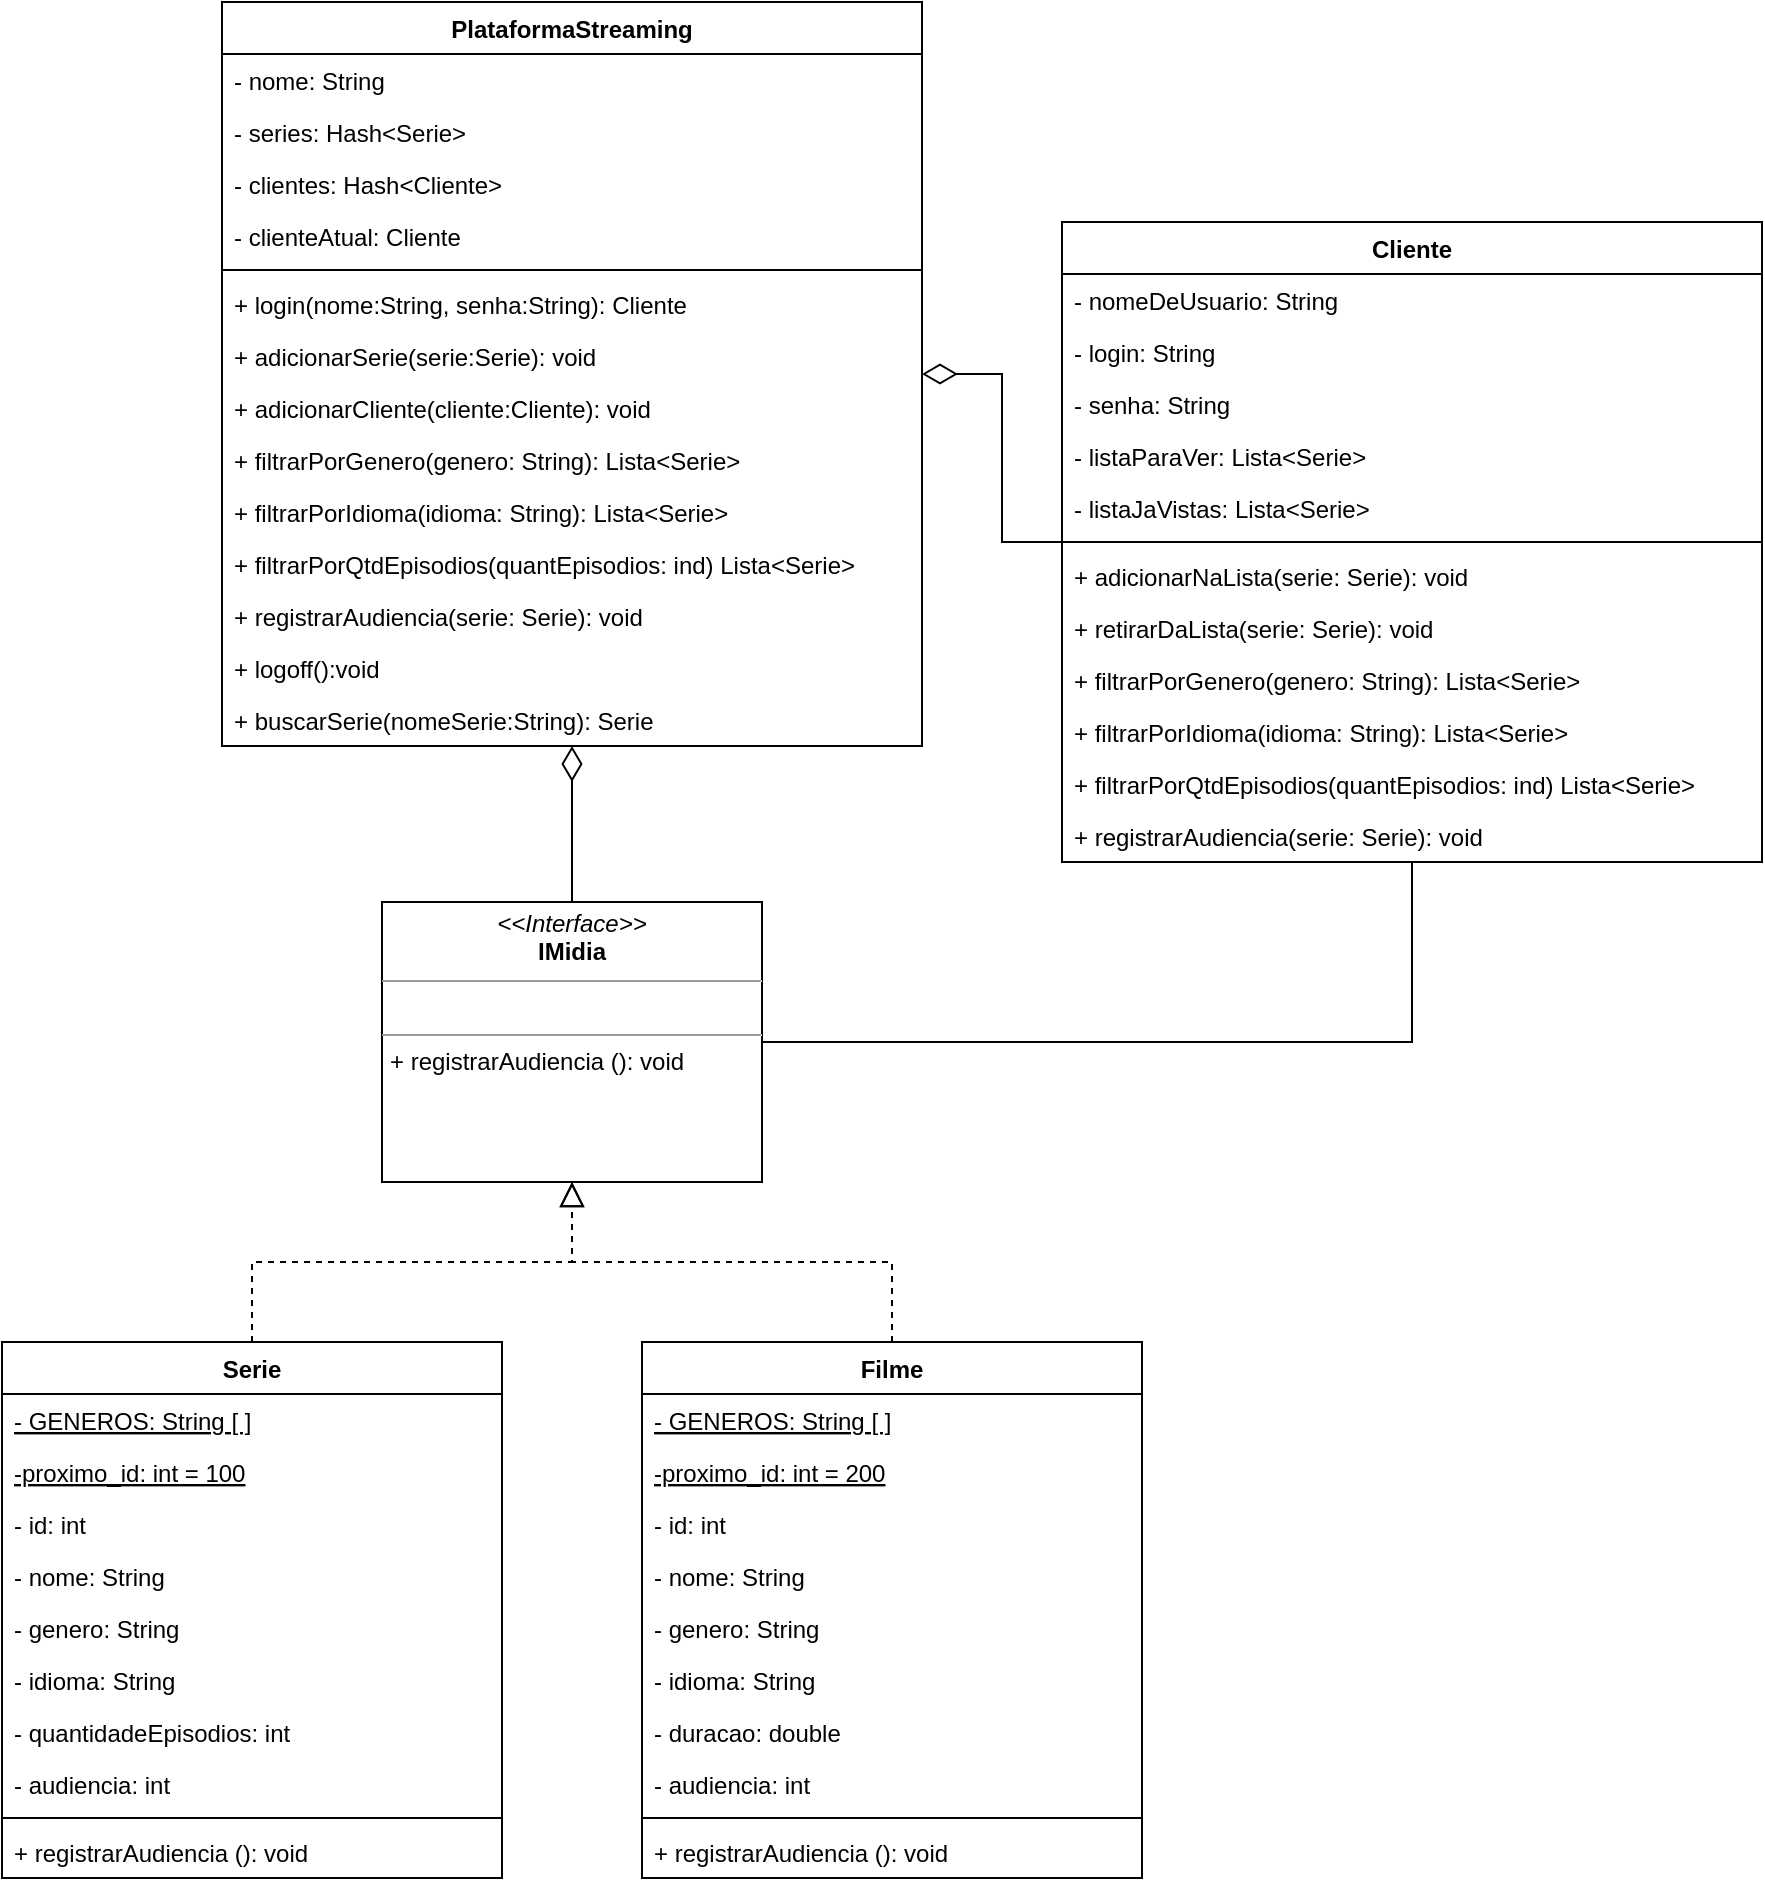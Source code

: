 <mxfile version="21.2.8" type="device">
  <diagram id="50cI8-ufThc3YRiq_WAF" name="Página-1">
    <mxGraphModel dx="1315" dy="690" grid="1" gridSize="10" guides="1" tooltips="1" connect="1" arrows="1" fold="1" page="0" pageScale="1" pageWidth="827" pageHeight="1169" math="0" shadow="0">
      <root>
        <mxCell id="0" />
        <mxCell id="1" parent="0" />
        <mxCell id="WbZRABQQN3d2FCPdhamX-61" style="edgeStyle=orthogonalEdgeStyle;rounded=0;orthogonalLoop=1;jettySize=auto;html=1;endArrow=block;endFill=0;endSize=10;dashed=1;" edge="1" parent="1" source="2" target="WbZRABQQN3d2FCPdhamX-45">
          <mxGeometry relative="1" as="geometry" />
        </mxCell>
        <mxCell id="2" value="Serie" style="swimlane;fontStyle=1;align=center;verticalAlign=top;childLayout=stackLayout;horizontal=1;startSize=26;horizontalStack=0;resizeParent=1;resizeParentMax=0;resizeLast=0;collapsible=1;marginBottom=0;labelBackgroundColor=none;gradientColor=none;swimlaneFillColor=default;" parent="1" vertex="1">
          <mxGeometry x="-100" y="820" width="250" height="268" as="geometry" />
        </mxCell>
        <mxCell id="3" value="- GENEROS: String [ ]" style="text;strokeColor=none;fillColor=none;align=left;verticalAlign=top;spacingLeft=4;spacingRight=4;overflow=hidden;rotatable=0;points=[[0,0.5],[1,0.5]];portConstraint=eastwest;fontStyle=4" parent="2" vertex="1">
          <mxGeometry y="26" width="250" height="26" as="geometry" />
        </mxCell>
        <mxCell id="WbZRABQQN3d2FCPdhamX-65" value="-proximo_id: int = 100" style="text;strokeColor=none;fillColor=none;align=left;verticalAlign=top;spacingLeft=4;spacingRight=4;overflow=hidden;rotatable=0;points=[[0,0.5],[1,0.5]];portConstraint=eastwest;fontStyle=4" vertex="1" parent="2">
          <mxGeometry y="52" width="250" height="26" as="geometry" />
        </mxCell>
        <mxCell id="91NbNaNSou3BtbbwuDKC-45" value="- id: int" style="text;strokeColor=none;fillColor=none;align=left;verticalAlign=top;spacingLeft=4;spacingRight=4;overflow=hidden;rotatable=0;points=[[0,0.5],[1,0.5]];portConstraint=eastwest;" parent="2" vertex="1">
          <mxGeometry y="78" width="250" height="26" as="geometry" />
        </mxCell>
        <mxCell id="11" value="- nome: String" style="text;strokeColor=none;fillColor=none;align=left;verticalAlign=top;spacingLeft=4;spacingRight=4;overflow=hidden;rotatable=0;points=[[0,0.5],[1,0.5]];portConstraint=eastwest;" parent="2" vertex="1">
          <mxGeometry y="104" width="250" height="26" as="geometry" />
        </mxCell>
        <mxCell id="10" value="- genero: String" style="text;strokeColor=none;fillColor=none;align=left;verticalAlign=top;spacingLeft=4;spacingRight=4;overflow=hidden;rotatable=0;points=[[0,0.5],[1,0.5]];portConstraint=eastwest;" parent="2" vertex="1">
          <mxGeometry y="130" width="250" height="26" as="geometry" />
        </mxCell>
        <mxCell id="9" value="- idioma: String" style="text;strokeColor=none;fillColor=none;align=left;verticalAlign=top;spacingLeft=4;spacingRight=4;overflow=hidden;rotatable=0;points=[[0,0.5],[1,0.5]];portConstraint=eastwest;" parent="2" vertex="1">
          <mxGeometry y="156" width="250" height="26" as="geometry" />
        </mxCell>
        <mxCell id="8" value="- quantidadeEpisodios: int" style="text;strokeColor=none;fillColor=none;align=left;verticalAlign=top;spacingLeft=4;spacingRight=4;overflow=hidden;rotatable=0;points=[[0,0.5],[1,0.5]];portConstraint=eastwest;" parent="2" vertex="1">
          <mxGeometry y="182" width="250" height="26" as="geometry" />
        </mxCell>
        <mxCell id="7" value="- audiencia: int" style="text;strokeColor=none;fillColor=none;align=left;verticalAlign=top;spacingLeft=4;spacingRight=4;overflow=hidden;rotatable=0;points=[[0,0.5],[1,0.5]];portConstraint=eastwest;" parent="2" vertex="1">
          <mxGeometry y="208" width="250" height="26" as="geometry" />
        </mxCell>
        <mxCell id="4" value="" style="line;strokeWidth=1;fillColor=none;align=left;verticalAlign=middle;spacingTop=-1;spacingLeft=3;spacingRight=3;rotatable=0;labelPosition=right;points=[];portConstraint=eastwest;strokeColor=inherit;" parent="2" vertex="1">
          <mxGeometry y="234" width="250" height="8" as="geometry" />
        </mxCell>
        <mxCell id="5" value="+ registrarAudiencia (): void" style="text;strokeColor=none;fillColor=none;align=left;verticalAlign=top;spacingLeft=4;spacingRight=4;overflow=hidden;rotatable=0;points=[[0,0.5],[1,0.5]];portConstraint=eastwest;" parent="2" vertex="1">
          <mxGeometry y="242" width="250" height="26" as="geometry" />
        </mxCell>
        <mxCell id="WbZRABQQN3d2FCPdhamX-60" style="edgeStyle=orthogonalEdgeStyle;rounded=0;orthogonalLoop=1;jettySize=auto;html=1;endArrow=diamondThin;endFill=0;startSize=15;endSize=15;" edge="1" parent="1" source="12" target="27">
          <mxGeometry relative="1" as="geometry" />
        </mxCell>
        <mxCell id="12" value="Cliente" style="swimlane;fontStyle=1;align=center;verticalAlign=top;childLayout=stackLayout;horizontal=1;startSize=26;horizontalStack=0;resizeParent=1;resizeParentMax=0;resizeLast=0;collapsible=1;marginBottom=0;swimlaneFillColor=default;fillColor=default;strokeColor=default;" parent="1" vertex="1">
          <mxGeometry x="430" y="260" width="350" height="320" as="geometry" />
        </mxCell>
        <mxCell id="13" value="- nomeDeUsuario: String" style="text;strokeColor=none;fillColor=none;align=left;verticalAlign=top;spacingLeft=4;spacingRight=4;overflow=hidden;rotatable=0;points=[[0,0.5],[1,0.5]];portConstraint=eastwest;fontStyle=0" parent="12" vertex="1">
          <mxGeometry y="26" width="350" height="26" as="geometry" />
        </mxCell>
        <mxCell id="45" value="- login: String" style="text;strokeColor=none;fillColor=none;align=left;verticalAlign=top;spacingLeft=4;spacingRight=4;overflow=hidden;rotatable=0;points=[[0,0.5],[1,0.5]];portConstraint=eastwest;" parent="12" vertex="1">
          <mxGeometry y="52" width="350" height="26" as="geometry" />
        </mxCell>
        <mxCell id="14" value="- senha: String" style="text;strokeColor=none;fillColor=none;align=left;verticalAlign=top;spacingLeft=4;spacingRight=4;overflow=hidden;rotatable=0;points=[[0,0.5],[1,0.5]];portConstraint=eastwest;" parent="12" vertex="1">
          <mxGeometry y="78" width="350" height="26" as="geometry" />
        </mxCell>
        <mxCell id="15" value="- listaParaVer: Lista&lt;Serie&gt;" style="text;strokeColor=none;fillColor=none;align=left;verticalAlign=top;spacingLeft=4;spacingRight=4;overflow=hidden;rotatable=0;points=[[0,0.5],[1,0.5]];portConstraint=eastwest;" parent="12" vertex="1">
          <mxGeometry y="104" width="350" height="26" as="geometry" />
        </mxCell>
        <mxCell id="16" value="- listaJaVistas: Lista&lt;Serie&gt;" style="text;strokeColor=none;fillColor=none;align=left;verticalAlign=top;spacingLeft=4;spacingRight=4;overflow=hidden;rotatable=0;points=[[0,0.5],[1,0.5]];portConstraint=eastwest;" parent="12" vertex="1">
          <mxGeometry y="130" width="350" height="26" as="geometry" />
        </mxCell>
        <mxCell id="19" value="" style="line;strokeWidth=1;fillColor=none;align=left;verticalAlign=middle;spacingTop=-1;spacingLeft=3;spacingRight=3;rotatable=0;labelPosition=right;points=[];portConstraint=eastwest;strokeColor=inherit;" parent="12" vertex="1">
          <mxGeometry y="156" width="350" height="8" as="geometry" />
        </mxCell>
        <mxCell id="20" value="+ adicionarNaLista(serie: Serie): void" style="text;strokeColor=none;fillColor=none;align=left;verticalAlign=top;spacingLeft=4;spacingRight=4;overflow=hidden;rotatable=0;points=[[0,0.5],[1,0.5]];portConstraint=eastwest;" parent="12" vertex="1">
          <mxGeometry y="164" width="350" height="26" as="geometry" />
        </mxCell>
        <mxCell id="26" value="+ retirarDaLista(serie: Serie): void" style="text;strokeColor=none;fillColor=none;align=left;verticalAlign=top;spacingLeft=4;spacingRight=4;overflow=hidden;rotatable=0;points=[[0,0.5],[1,0.5]];portConstraint=eastwest;" parent="12" vertex="1">
          <mxGeometry y="190" width="350" height="26" as="geometry" />
        </mxCell>
        <mxCell id="25" value="+ filtrarPorGenero(genero: String): Lista&lt;Serie&gt;" style="text;strokeColor=none;fillColor=none;align=left;verticalAlign=top;spacingLeft=4;spacingRight=4;overflow=hidden;rotatable=0;points=[[0,0.5],[1,0.5]];portConstraint=eastwest;" parent="12" vertex="1">
          <mxGeometry y="216" width="350" height="26" as="geometry" />
        </mxCell>
        <mxCell id="24" value="+ filtrarPorIdioma(idioma: String): Lista&lt;Serie&gt;" style="text;strokeColor=none;fillColor=none;align=left;verticalAlign=top;spacingLeft=4;spacingRight=4;overflow=hidden;rotatable=0;points=[[0,0.5],[1,0.5]];portConstraint=eastwest;" parent="12" vertex="1">
          <mxGeometry y="242" width="350" height="26" as="geometry" />
        </mxCell>
        <mxCell id="23" value="+ filtrarPorQtdEpisodios(quantEpisodios: ind) Lista&lt;Serie&gt;" style="text;strokeColor=none;fillColor=none;align=left;verticalAlign=top;spacingLeft=4;spacingRight=4;overflow=hidden;rotatable=0;points=[[0,0.5],[1,0.5]];portConstraint=eastwest;" parent="12" vertex="1">
          <mxGeometry y="268" width="350" height="26" as="geometry" />
        </mxCell>
        <mxCell id="22" value="+ registrarAudiencia(serie: Serie): void" style="text;strokeColor=none;fillColor=none;align=left;verticalAlign=top;spacingLeft=4;spacingRight=4;overflow=hidden;rotatable=0;points=[[0,0.5],[1,0.5]];portConstraint=eastwest;" parent="12" vertex="1">
          <mxGeometry y="294" width="350" height="26" as="geometry" />
        </mxCell>
        <mxCell id="27" value="PlataformaStreaming" style="swimlane;fontStyle=1;align=center;verticalAlign=top;childLayout=stackLayout;horizontal=1;startSize=26;horizontalStack=0;resizeParent=1;resizeParentMax=0;resizeLast=0;collapsible=1;marginBottom=0;swimlaneFillColor=default;" parent="1" vertex="1">
          <mxGeometry x="10" y="150" width="350" height="372" as="geometry" />
        </mxCell>
        <mxCell id="28" value="- nome: String" style="text;strokeColor=none;fillColor=none;align=left;verticalAlign=top;spacingLeft=4;spacingRight=4;overflow=hidden;rotatable=0;points=[[0,0.5],[1,0.5]];portConstraint=eastwest;fontStyle=0" parent="27" vertex="1">
          <mxGeometry y="26" width="350" height="26" as="geometry" />
        </mxCell>
        <mxCell id="29" value="- series: Hash&lt;Serie&gt;" style="text;strokeColor=none;fillColor=none;align=left;verticalAlign=top;spacingLeft=4;spacingRight=4;overflow=hidden;rotatable=0;points=[[0,0.5],[1,0.5]];portConstraint=eastwest;" parent="27" vertex="1">
          <mxGeometry y="52" width="350" height="26" as="geometry" />
        </mxCell>
        <mxCell id="30" value="- clientes: Hash&lt;Cliente&gt;" style="text;strokeColor=none;fillColor=none;align=left;verticalAlign=top;spacingLeft=4;spacingRight=4;overflow=hidden;rotatable=0;points=[[0,0.5],[1,0.5]];portConstraint=eastwest;" parent="27" vertex="1">
          <mxGeometry y="78" width="350" height="26" as="geometry" />
        </mxCell>
        <mxCell id="31" value="- clienteAtual: Cliente" style="text;strokeColor=none;fillColor=none;align=left;verticalAlign=top;spacingLeft=4;spacingRight=4;overflow=hidden;rotatable=0;points=[[0,0.5],[1,0.5]];portConstraint=eastwest;" parent="27" vertex="1">
          <mxGeometry y="104" width="350" height="26" as="geometry" />
        </mxCell>
        <mxCell id="32" value="" style="line;strokeWidth=1;fillColor=none;align=left;verticalAlign=middle;spacingTop=-1;spacingLeft=3;spacingRight=3;rotatable=0;labelPosition=right;points=[];portConstraint=eastwest;strokeColor=inherit;" parent="27" vertex="1">
          <mxGeometry y="130" width="350" height="8" as="geometry" />
        </mxCell>
        <mxCell id="34" value="+ login(nome:String, senha:String): Cliente" style="text;strokeColor=none;fillColor=none;align=left;verticalAlign=top;spacingLeft=4;spacingRight=4;overflow=hidden;rotatable=0;points=[[0,0.5],[1,0.5]];portConstraint=eastwest;" parent="27" vertex="1">
          <mxGeometry y="138" width="350" height="26" as="geometry" />
        </mxCell>
        <mxCell id="33" value="+ adicionarSerie(serie:Serie): void" style="text;strokeColor=none;fillColor=none;align=left;verticalAlign=top;spacingLeft=4;spacingRight=4;overflow=hidden;rotatable=0;points=[[0,0.5],[1,0.5]];portConstraint=eastwest;" parent="27" vertex="1">
          <mxGeometry y="164" width="350" height="26" as="geometry" />
        </mxCell>
        <mxCell id="35" value="+ adicionarCliente(cliente:Cliente): void" style="text;strokeColor=none;fillColor=none;align=left;verticalAlign=top;spacingLeft=4;spacingRight=4;overflow=hidden;rotatable=0;points=[[0,0.5],[1,0.5]];portConstraint=eastwest;" parent="27" vertex="1">
          <mxGeometry y="190" width="350" height="26" as="geometry" />
        </mxCell>
        <mxCell id="44" value="+ filtrarPorGenero(genero: String): Lista&lt;Serie&gt;" style="text;strokeColor=none;fillColor=none;align=left;verticalAlign=top;spacingLeft=4;spacingRight=4;overflow=hidden;rotatable=0;points=[[0,0.5],[1,0.5]];portConstraint=eastwest;" parent="27" vertex="1">
          <mxGeometry y="216" width="350" height="26" as="geometry" />
        </mxCell>
        <mxCell id="36" value="+ filtrarPorIdioma(idioma: String): Lista&lt;Serie&gt;" style="text;strokeColor=none;fillColor=none;align=left;verticalAlign=top;spacingLeft=4;spacingRight=4;overflow=hidden;rotatable=0;points=[[0,0.5],[1,0.5]];portConstraint=eastwest;" parent="27" vertex="1">
          <mxGeometry y="242" width="350" height="26" as="geometry" />
        </mxCell>
        <mxCell id="37" value="+ filtrarPorQtdEpisodios(quantEpisodios: ind) Lista&lt;Serie&gt;" style="text;strokeColor=none;fillColor=none;align=left;verticalAlign=top;spacingLeft=4;spacingRight=4;overflow=hidden;rotatable=0;points=[[0,0.5],[1,0.5]];portConstraint=eastwest;" parent="27" vertex="1">
          <mxGeometry y="268" width="350" height="26" as="geometry" />
        </mxCell>
        <mxCell id="38" value="+ registrarAudiencia(serie: Serie): void" style="text;strokeColor=none;fillColor=none;align=left;verticalAlign=top;spacingLeft=4;spacingRight=4;overflow=hidden;rotatable=0;points=[[0,0.5],[1,0.5]];portConstraint=eastwest;" parent="27" vertex="1">
          <mxGeometry y="294" width="350" height="26" as="geometry" />
        </mxCell>
        <mxCell id="43" value="+ logoff():void" style="text;strokeColor=none;fillColor=none;align=left;verticalAlign=top;spacingLeft=4;spacingRight=4;overflow=hidden;rotatable=0;points=[[0,0.5],[1,0.5]];portConstraint=eastwest;" parent="27" vertex="1">
          <mxGeometry y="320" width="350" height="26" as="geometry" />
        </mxCell>
        <mxCell id="42" value="+ buscarSerie(nomeSerie:String): Serie" style="text;strokeColor=none;fillColor=none;align=left;verticalAlign=top;spacingLeft=4;spacingRight=4;overflow=hidden;rotatable=0;points=[[0,0.5],[1,0.5]];portConstraint=eastwest;" parent="27" vertex="1">
          <mxGeometry y="346" width="350" height="26" as="geometry" />
        </mxCell>
        <mxCell id="WbZRABQQN3d2FCPdhamX-58" style="edgeStyle=orthogonalEdgeStyle;rounded=0;orthogonalLoop=1;jettySize=auto;html=1;endArrow=diamondThin;endFill=0;startSize=10;endSize=15;" edge="1" parent="1" source="WbZRABQQN3d2FCPdhamX-45" target="27">
          <mxGeometry relative="1" as="geometry" />
        </mxCell>
        <mxCell id="WbZRABQQN3d2FCPdhamX-64" style="edgeStyle=orthogonalEdgeStyle;rounded=0;orthogonalLoop=1;jettySize=auto;html=1;endArrow=none;endFill=0;" edge="1" parent="1" source="WbZRABQQN3d2FCPdhamX-45" target="12">
          <mxGeometry relative="1" as="geometry" />
        </mxCell>
        <mxCell id="WbZRABQQN3d2FCPdhamX-45" value="&lt;p style=&quot;margin:0px;margin-top:4px;text-align:center;&quot;&gt;&lt;i&gt;&amp;lt;&amp;lt;Interface&amp;gt;&amp;gt;&lt;/i&gt;&lt;br&gt;&lt;b&gt;IMidia&lt;/b&gt;&lt;/p&gt;&lt;hr size=&quot;1&quot;&gt;&lt;p style=&quot;margin:0px;margin-left:4px;&quot;&gt;&lt;br&gt;&lt;/p&gt;&lt;hr size=&quot;1&quot;&gt;&lt;p style=&quot;margin:0px;margin-left:4px;&quot;&gt;+ registrarAudiencia (): void&lt;/p&gt;" style="verticalAlign=top;align=left;overflow=fill;fontSize=12;fontFamily=Helvetica;html=1;whiteSpace=wrap;" vertex="1" parent="1">
          <mxGeometry x="90" y="600" width="190" height="140" as="geometry" />
        </mxCell>
        <mxCell id="WbZRABQQN3d2FCPdhamX-62" style="edgeStyle=orthogonalEdgeStyle;rounded=0;orthogonalLoop=1;jettySize=auto;html=1;endArrow=block;endFill=0;startSize=10;endSize=10;dashed=1;" edge="1" parent="1" source="WbZRABQQN3d2FCPdhamX-47" target="WbZRABQQN3d2FCPdhamX-45">
          <mxGeometry relative="1" as="geometry" />
        </mxCell>
        <mxCell id="WbZRABQQN3d2FCPdhamX-47" value="Filme" style="swimlane;fontStyle=1;align=center;verticalAlign=top;childLayout=stackLayout;horizontal=1;startSize=26;horizontalStack=0;resizeParent=1;resizeParentMax=0;resizeLast=0;collapsible=1;marginBottom=0;labelBackgroundColor=none;gradientColor=none;swimlaneFillColor=default;" vertex="1" parent="1">
          <mxGeometry x="220" y="820" width="250" height="268" as="geometry" />
        </mxCell>
        <mxCell id="WbZRABQQN3d2FCPdhamX-48" value="- GENEROS: String [ ]" style="text;strokeColor=none;fillColor=none;align=left;verticalAlign=top;spacingLeft=4;spacingRight=4;overflow=hidden;rotatable=0;points=[[0,0.5],[1,0.5]];portConstraint=eastwest;fontStyle=4" vertex="1" parent="WbZRABQQN3d2FCPdhamX-47">
          <mxGeometry y="26" width="250" height="26" as="geometry" />
        </mxCell>
        <mxCell id="WbZRABQQN3d2FCPdhamX-67" value="-proximo_id: int = 200" style="text;strokeColor=none;fillColor=none;align=left;verticalAlign=top;spacingLeft=4;spacingRight=4;overflow=hidden;rotatable=0;points=[[0,0.5],[1,0.5]];portConstraint=eastwest;fontStyle=4" vertex="1" parent="WbZRABQQN3d2FCPdhamX-47">
          <mxGeometry y="52" width="250" height="26" as="geometry" />
        </mxCell>
        <mxCell id="WbZRABQQN3d2FCPdhamX-49" value="- id: int" style="text;strokeColor=none;fillColor=none;align=left;verticalAlign=top;spacingLeft=4;spacingRight=4;overflow=hidden;rotatable=0;points=[[0,0.5],[1,0.5]];portConstraint=eastwest;" vertex="1" parent="WbZRABQQN3d2FCPdhamX-47">
          <mxGeometry y="78" width="250" height="26" as="geometry" />
        </mxCell>
        <mxCell id="WbZRABQQN3d2FCPdhamX-50" value="- nome: String" style="text;strokeColor=none;fillColor=none;align=left;verticalAlign=top;spacingLeft=4;spacingRight=4;overflow=hidden;rotatable=0;points=[[0,0.5],[1,0.5]];portConstraint=eastwest;" vertex="1" parent="WbZRABQQN3d2FCPdhamX-47">
          <mxGeometry y="104" width="250" height="26" as="geometry" />
        </mxCell>
        <mxCell id="WbZRABQQN3d2FCPdhamX-51" value="- genero: String" style="text;strokeColor=none;fillColor=none;align=left;verticalAlign=top;spacingLeft=4;spacingRight=4;overflow=hidden;rotatable=0;points=[[0,0.5],[1,0.5]];portConstraint=eastwest;" vertex="1" parent="WbZRABQQN3d2FCPdhamX-47">
          <mxGeometry y="130" width="250" height="26" as="geometry" />
        </mxCell>
        <mxCell id="WbZRABQQN3d2FCPdhamX-52" value="- idioma: String" style="text;strokeColor=none;fillColor=none;align=left;verticalAlign=top;spacingLeft=4;spacingRight=4;overflow=hidden;rotatable=0;points=[[0,0.5],[1,0.5]];portConstraint=eastwest;" vertex="1" parent="WbZRABQQN3d2FCPdhamX-47">
          <mxGeometry y="156" width="250" height="26" as="geometry" />
        </mxCell>
        <mxCell id="WbZRABQQN3d2FCPdhamX-53" value="- duracao: double" style="text;strokeColor=none;fillColor=none;align=left;verticalAlign=top;spacingLeft=4;spacingRight=4;overflow=hidden;rotatable=0;points=[[0,0.5],[1,0.5]];portConstraint=eastwest;" vertex="1" parent="WbZRABQQN3d2FCPdhamX-47">
          <mxGeometry y="182" width="250" height="26" as="geometry" />
        </mxCell>
        <mxCell id="WbZRABQQN3d2FCPdhamX-54" value="- audiencia: int" style="text;strokeColor=none;fillColor=none;align=left;verticalAlign=top;spacingLeft=4;spacingRight=4;overflow=hidden;rotatable=0;points=[[0,0.5],[1,0.5]];portConstraint=eastwest;" vertex="1" parent="WbZRABQQN3d2FCPdhamX-47">
          <mxGeometry y="208" width="250" height="26" as="geometry" />
        </mxCell>
        <mxCell id="WbZRABQQN3d2FCPdhamX-55" value="" style="line;strokeWidth=1;fillColor=none;align=left;verticalAlign=middle;spacingTop=-1;spacingLeft=3;spacingRight=3;rotatable=0;labelPosition=right;points=[];portConstraint=eastwest;strokeColor=inherit;" vertex="1" parent="WbZRABQQN3d2FCPdhamX-47">
          <mxGeometry y="234" width="250" height="8" as="geometry" />
        </mxCell>
        <mxCell id="WbZRABQQN3d2FCPdhamX-56" value="+ registrarAudiencia (): void" style="text;strokeColor=none;fillColor=none;align=left;verticalAlign=top;spacingLeft=4;spacingRight=4;overflow=hidden;rotatable=0;points=[[0,0.5],[1,0.5]];portConstraint=eastwest;" vertex="1" parent="WbZRABQQN3d2FCPdhamX-47">
          <mxGeometry y="242" width="250" height="26" as="geometry" />
        </mxCell>
      </root>
    </mxGraphModel>
  </diagram>
</mxfile>
